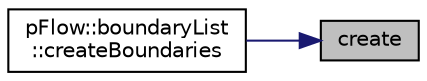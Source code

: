 digraph "create"
{
 // LATEX_PDF_SIZE
  edge [fontname="Helvetica",fontsize="10",labelfontname="Helvetica",labelfontsize="10"];
  node [fontname="Helvetica",fontsize="10",shape=record];
  rankdir="RL";
  Node1 [label="create",height=0.2,width=0.4,color="black", fillcolor="grey75", style="filled", fontcolor="black",tooltip=" "];
  Node1 -> Node2 [dir="back",color="midnightblue",fontsize="10",style="solid",fontname="Helvetica"];
  Node2 [label="pFlow::boundaryList\l::createBoundaries",height=0.2,width=0.4,color="black", fillcolor="white", style="filled",URL="$classpFlow_1_1boundaryList.html#af76154edc3800a9cb6b7ba3bf9de25b1",tooltip=" "];
}
